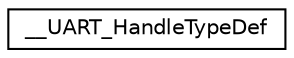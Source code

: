 digraph "Graphical Class Hierarchy"
{
 // LATEX_PDF_SIZE
  edge [fontname="Helvetica",fontsize="10",labelfontname="Helvetica",labelfontsize="10"];
  node [fontname="Helvetica",fontsize="10",shape=record];
  rankdir="LR";
  Node0 [label="__UART_HandleTypeDef",height=0.2,width=0.4,color="black", fillcolor="white", style="filled",URL="$struct____UART__HandleTypeDef.html",tooltip="UART handle Structure definition."];
}
